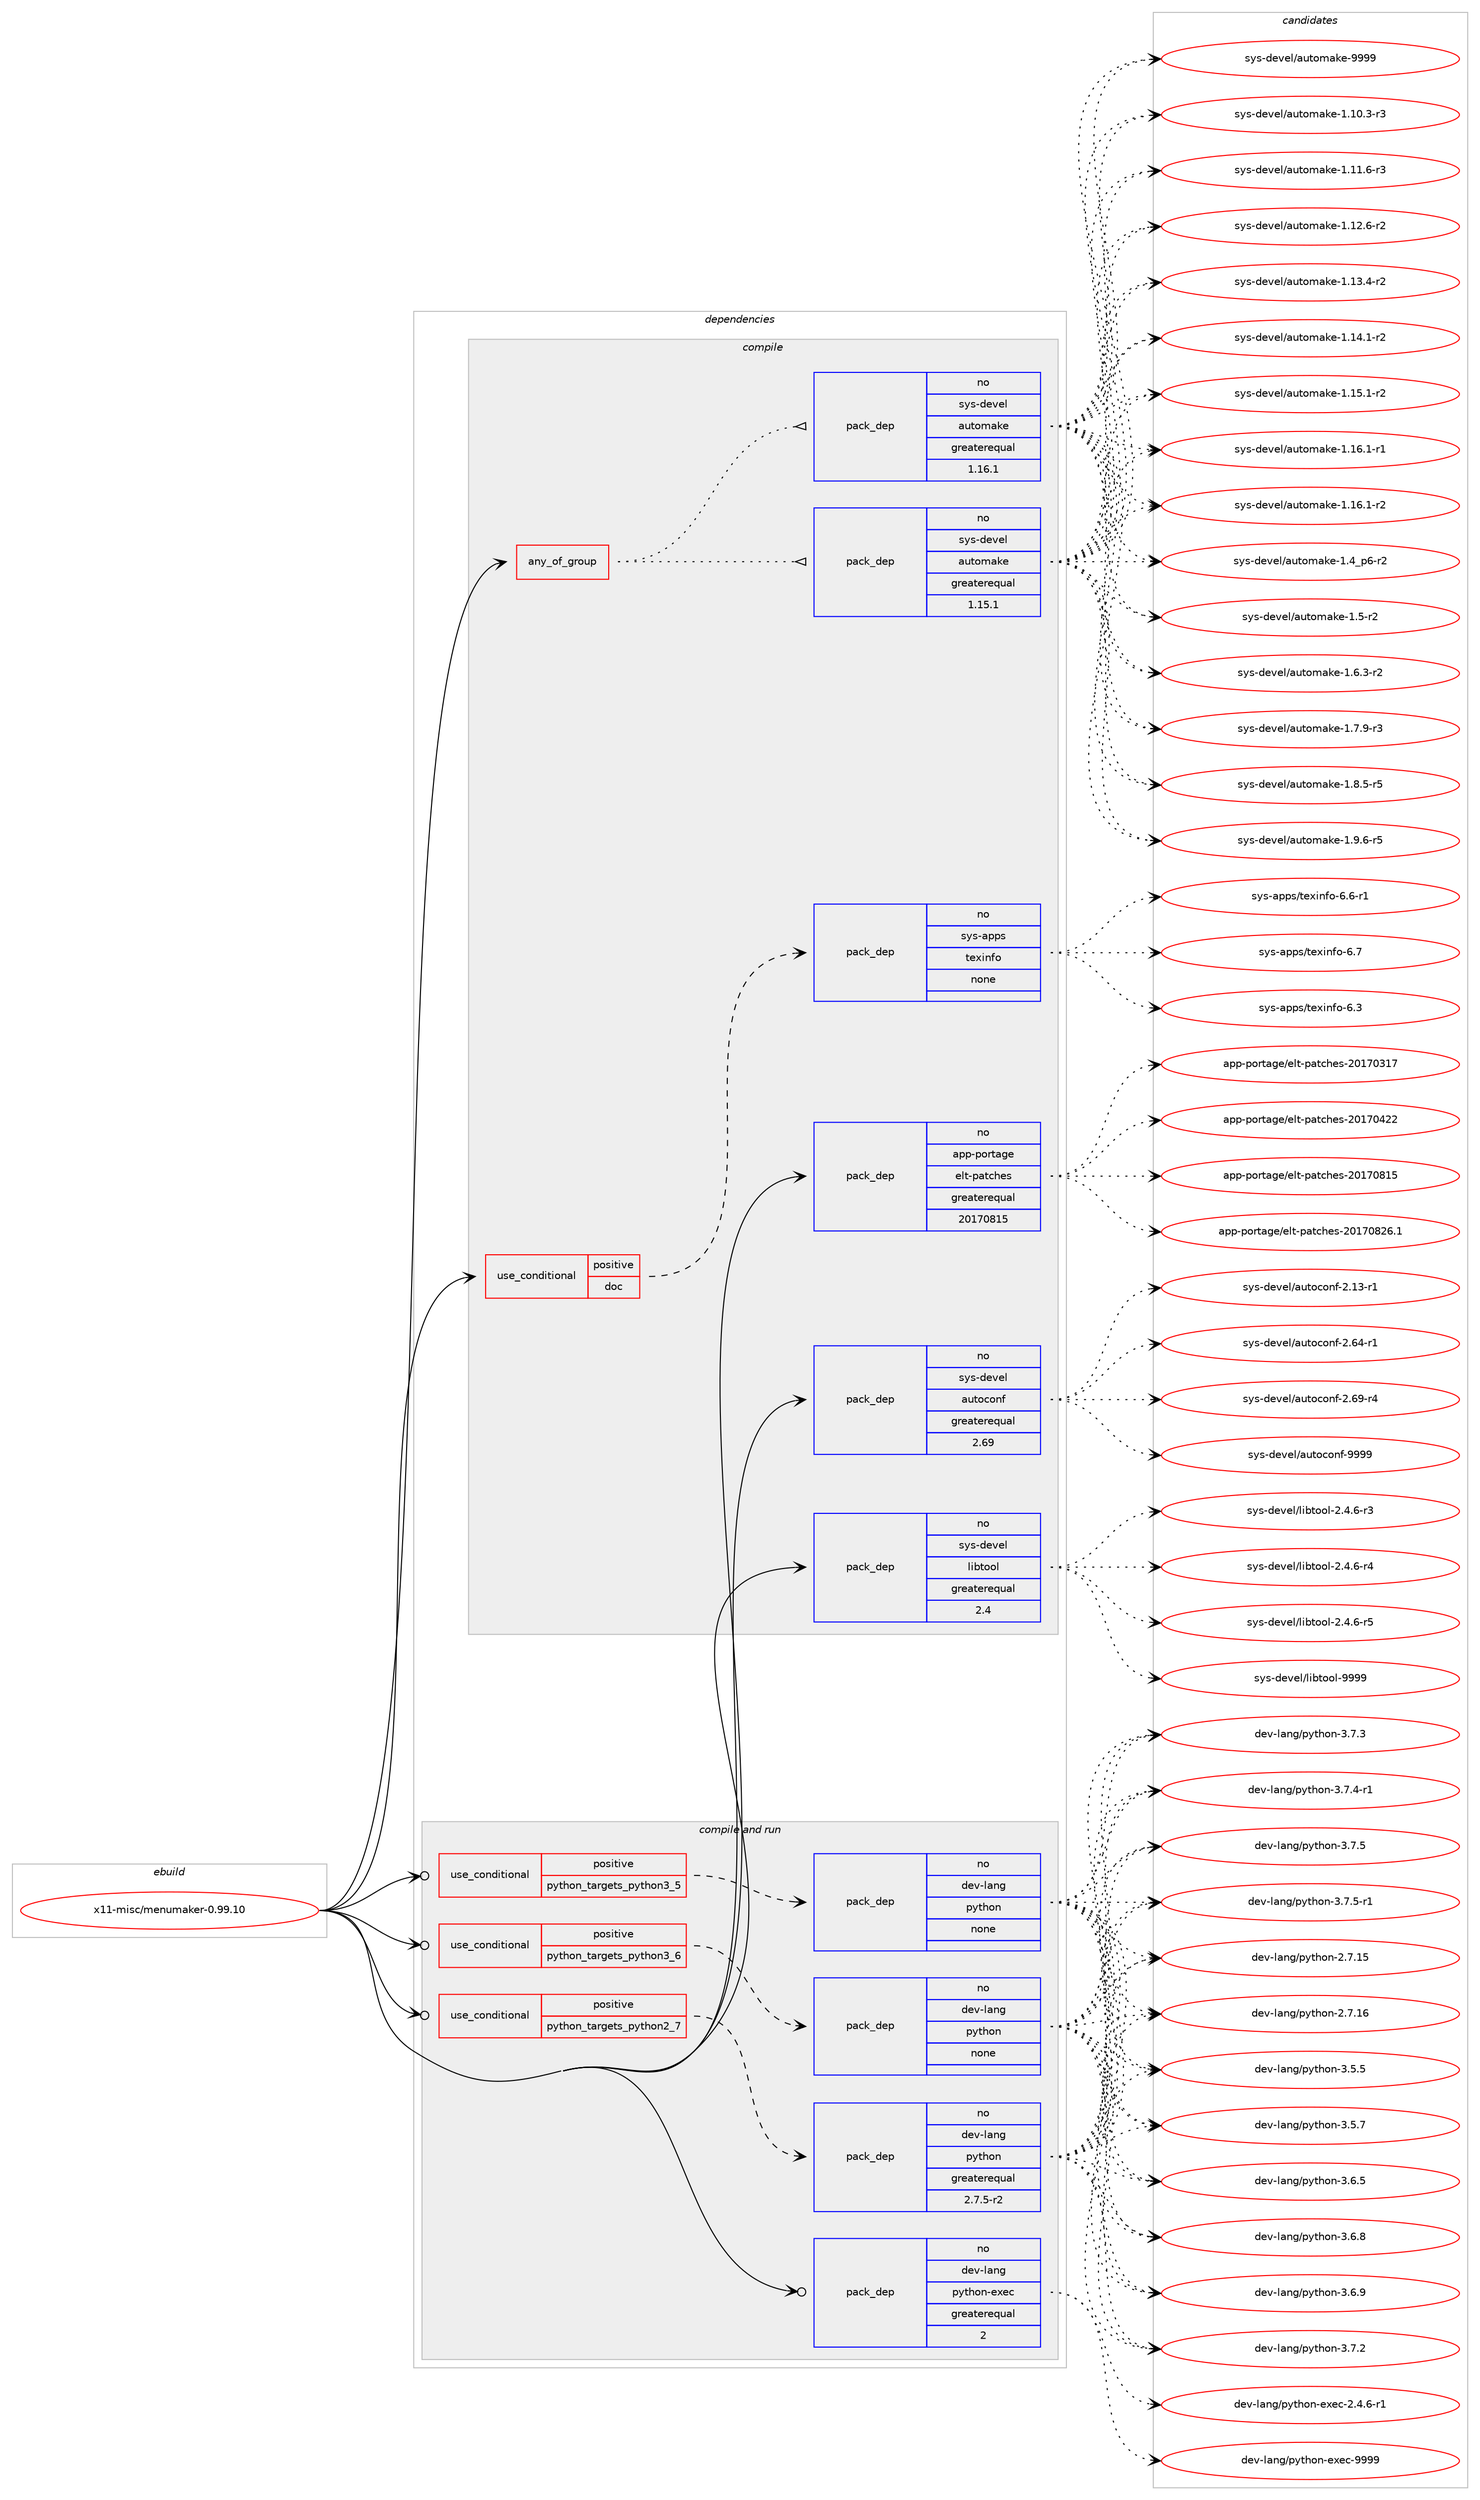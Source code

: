 digraph prolog {

# *************
# Graph options
# *************

newrank=true;
concentrate=true;
compound=true;
graph [rankdir=LR,fontname=Helvetica,fontsize=10,ranksep=1.5];#, ranksep=2.5, nodesep=0.2];
edge  [arrowhead=vee];
node  [fontname=Helvetica,fontsize=10];

# **********
# The ebuild
# **********

subgraph cluster_leftcol {
color=gray;
rank=same;
label=<<i>ebuild</i>>;
id [label="x11-misc/menumaker-0.99.10", color=red, width=4, href="../x11-misc/menumaker-0.99.10.svg"];
}

# ****************
# The dependencies
# ****************

subgraph cluster_midcol {
color=gray;
label=<<i>dependencies</i>>;
subgraph cluster_compile {
fillcolor="#eeeeee";
style=filled;
label=<<i>compile</i>>;
subgraph any16081 {
dependency919568 [label=<<TABLE BORDER="0" CELLBORDER="1" CELLSPACING="0" CELLPADDING="4"><TR><TD CELLPADDING="10">any_of_group</TD></TR></TABLE>>, shape=none, color=red];subgraph pack683079 {
dependency919569 [label=<<TABLE BORDER="0" CELLBORDER="1" CELLSPACING="0" CELLPADDING="4" WIDTH="220"><TR><TD ROWSPAN="6" CELLPADDING="30">pack_dep</TD></TR><TR><TD WIDTH="110">no</TD></TR><TR><TD>sys-devel</TD></TR><TR><TD>automake</TD></TR><TR><TD>greaterequal</TD></TR><TR><TD>1.16.1</TD></TR></TABLE>>, shape=none, color=blue];
}
dependency919568:e -> dependency919569:w [weight=20,style="dotted",arrowhead="oinv"];
subgraph pack683080 {
dependency919570 [label=<<TABLE BORDER="0" CELLBORDER="1" CELLSPACING="0" CELLPADDING="4" WIDTH="220"><TR><TD ROWSPAN="6" CELLPADDING="30">pack_dep</TD></TR><TR><TD WIDTH="110">no</TD></TR><TR><TD>sys-devel</TD></TR><TR><TD>automake</TD></TR><TR><TD>greaterequal</TD></TR><TR><TD>1.15.1</TD></TR></TABLE>>, shape=none, color=blue];
}
dependency919568:e -> dependency919570:w [weight=20,style="dotted",arrowhead="oinv"];
}
id:e -> dependency919568:w [weight=20,style="solid",arrowhead="vee"];
subgraph cond219817 {
dependency919571 [label=<<TABLE BORDER="0" CELLBORDER="1" CELLSPACING="0" CELLPADDING="4"><TR><TD ROWSPAN="3" CELLPADDING="10">use_conditional</TD></TR><TR><TD>positive</TD></TR><TR><TD>doc</TD></TR></TABLE>>, shape=none, color=red];
subgraph pack683081 {
dependency919572 [label=<<TABLE BORDER="0" CELLBORDER="1" CELLSPACING="0" CELLPADDING="4" WIDTH="220"><TR><TD ROWSPAN="6" CELLPADDING="30">pack_dep</TD></TR><TR><TD WIDTH="110">no</TD></TR><TR><TD>sys-apps</TD></TR><TR><TD>texinfo</TD></TR><TR><TD>none</TD></TR><TR><TD></TD></TR></TABLE>>, shape=none, color=blue];
}
dependency919571:e -> dependency919572:w [weight=20,style="dashed",arrowhead="vee"];
}
id:e -> dependency919571:w [weight=20,style="solid",arrowhead="vee"];
subgraph pack683082 {
dependency919573 [label=<<TABLE BORDER="0" CELLBORDER="1" CELLSPACING="0" CELLPADDING="4" WIDTH="220"><TR><TD ROWSPAN="6" CELLPADDING="30">pack_dep</TD></TR><TR><TD WIDTH="110">no</TD></TR><TR><TD>app-portage</TD></TR><TR><TD>elt-patches</TD></TR><TR><TD>greaterequal</TD></TR><TR><TD>20170815</TD></TR></TABLE>>, shape=none, color=blue];
}
id:e -> dependency919573:w [weight=20,style="solid",arrowhead="vee"];
subgraph pack683083 {
dependency919574 [label=<<TABLE BORDER="0" CELLBORDER="1" CELLSPACING="0" CELLPADDING="4" WIDTH="220"><TR><TD ROWSPAN="6" CELLPADDING="30">pack_dep</TD></TR><TR><TD WIDTH="110">no</TD></TR><TR><TD>sys-devel</TD></TR><TR><TD>autoconf</TD></TR><TR><TD>greaterequal</TD></TR><TR><TD>2.69</TD></TR></TABLE>>, shape=none, color=blue];
}
id:e -> dependency919574:w [weight=20,style="solid",arrowhead="vee"];
subgraph pack683084 {
dependency919575 [label=<<TABLE BORDER="0" CELLBORDER="1" CELLSPACING="0" CELLPADDING="4" WIDTH="220"><TR><TD ROWSPAN="6" CELLPADDING="30">pack_dep</TD></TR><TR><TD WIDTH="110">no</TD></TR><TR><TD>sys-devel</TD></TR><TR><TD>libtool</TD></TR><TR><TD>greaterequal</TD></TR><TR><TD>2.4</TD></TR></TABLE>>, shape=none, color=blue];
}
id:e -> dependency919575:w [weight=20,style="solid",arrowhead="vee"];
}
subgraph cluster_compileandrun {
fillcolor="#eeeeee";
style=filled;
label=<<i>compile and run</i>>;
subgraph cond219818 {
dependency919576 [label=<<TABLE BORDER="0" CELLBORDER="1" CELLSPACING="0" CELLPADDING="4"><TR><TD ROWSPAN="3" CELLPADDING="10">use_conditional</TD></TR><TR><TD>positive</TD></TR><TR><TD>python_targets_python2_7</TD></TR></TABLE>>, shape=none, color=red];
subgraph pack683085 {
dependency919577 [label=<<TABLE BORDER="0" CELLBORDER="1" CELLSPACING="0" CELLPADDING="4" WIDTH="220"><TR><TD ROWSPAN="6" CELLPADDING="30">pack_dep</TD></TR><TR><TD WIDTH="110">no</TD></TR><TR><TD>dev-lang</TD></TR><TR><TD>python</TD></TR><TR><TD>greaterequal</TD></TR><TR><TD>2.7.5-r2</TD></TR></TABLE>>, shape=none, color=blue];
}
dependency919576:e -> dependency919577:w [weight=20,style="dashed",arrowhead="vee"];
}
id:e -> dependency919576:w [weight=20,style="solid",arrowhead="odotvee"];
subgraph cond219819 {
dependency919578 [label=<<TABLE BORDER="0" CELLBORDER="1" CELLSPACING="0" CELLPADDING="4"><TR><TD ROWSPAN="3" CELLPADDING="10">use_conditional</TD></TR><TR><TD>positive</TD></TR><TR><TD>python_targets_python3_5</TD></TR></TABLE>>, shape=none, color=red];
subgraph pack683086 {
dependency919579 [label=<<TABLE BORDER="0" CELLBORDER="1" CELLSPACING="0" CELLPADDING="4" WIDTH="220"><TR><TD ROWSPAN="6" CELLPADDING="30">pack_dep</TD></TR><TR><TD WIDTH="110">no</TD></TR><TR><TD>dev-lang</TD></TR><TR><TD>python</TD></TR><TR><TD>none</TD></TR><TR><TD></TD></TR></TABLE>>, shape=none, color=blue];
}
dependency919578:e -> dependency919579:w [weight=20,style="dashed",arrowhead="vee"];
}
id:e -> dependency919578:w [weight=20,style="solid",arrowhead="odotvee"];
subgraph cond219820 {
dependency919580 [label=<<TABLE BORDER="0" CELLBORDER="1" CELLSPACING="0" CELLPADDING="4"><TR><TD ROWSPAN="3" CELLPADDING="10">use_conditional</TD></TR><TR><TD>positive</TD></TR><TR><TD>python_targets_python3_6</TD></TR></TABLE>>, shape=none, color=red];
subgraph pack683087 {
dependency919581 [label=<<TABLE BORDER="0" CELLBORDER="1" CELLSPACING="0" CELLPADDING="4" WIDTH="220"><TR><TD ROWSPAN="6" CELLPADDING="30">pack_dep</TD></TR><TR><TD WIDTH="110">no</TD></TR><TR><TD>dev-lang</TD></TR><TR><TD>python</TD></TR><TR><TD>none</TD></TR><TR><TD></TD></TR></TABLE>>, shape=none, color=blue];
}
dependency919580:e -> dependency919581:w [weight=20,style="dashed",arrowhead="vee"];
}
id:e -> dependency919580:w [weight=20,style="solid",arrowhead="odotvee"];
subgraph pack683088 {
dependency919582 [label=<<TABLE BORDER="0" CELLBORDER="1" CELLSPACING="0" CELLPADDING="4" WIDTH="220"><TR><TD ROWSPAN="6" CELLPADDING="30">pack_dep</TD></TR><TR><TD WIDTH="110">no</TD></TR><TR><TD>dev-lang</TD></TR><TR><TD>python-exec</TD></TR><TR><TD>greaterequal</TD></TR><TR><TD>2</TD></TR></TABLE>>, shape=none, color=blue];
}
id:e -> dependency919582:w [weight=20,style="solid",arrowhead="odotvee"];
}
subgraph cluster_run {
fillcolor="#eeeeee";
style=filled;
label=<<i>run</i>>;
}
}

# **************
# The candidates
# **************

subgraph cluster_choices {
rank=same;
color=gray;
label=<<i>candidates</i>>;

subgraph choice683079 {
color=black;
nodesep=1;
choice11512111545100101118101108479711711611110997107101454946494846514511451 [label="sys-devel/automake-1.10.3-r3", color=red, width=4,href="../sys-devel/automake-1.10.3-r3.svg"];
choice11512111545100101118101108479711711611110997107101454946494946544511451 [label="sys-devel/automake-1.11.6-r3", color=red, width=4,href="../sys-devel/automake-1.11.6-r3.svg"];
choice11512111545100101118101108479711711611110997107101454946495046544511450 [label="sys-devel/automake-1.12.6-r2", color=red, width=4,href="../sys-devel/automake-1.12.6-r2.svg"];
choice11512111545100101118101108479711711611110997107101454946495146524511450 [label="sys-devel/automake-1.13.4-r2", color=red, width=4,href="../sys-devel/automake-1.13.4-r2.svg"];
choice11512111545100101118101108479711711611110997107101454946495246494511450 [label="sys-devel/automake-1.14.1-r2", color=red, width=4,href="../sys-devel/automake-1.14.1-r2.svg"];
choice11512111545100101118101108479711711611110997107101454946495346494511450 [label="sys-devel/automake-1.15.1-r2", color=red, width=4,href="../sys-devel/automake-1.15.1-r2.svg"];
choice11512111545100101118101108479711711611110997107101454946495446494511449 [label="sys-devel/automake-1.16.1-r1", color=red, width=4,href="../sys-devel/automake-1.16.1-r1.svg"];
choice11512111545100101118101108479711711611110997107101454946495446494511450 [label="sys-devel/automake-1.16.1-r2", color=red, width=4,href="../sys-devel/automake-1.16.1-r2.svg"];
choice115121115451001011181011084797117116111109971071014549465295112544511450 [label="sys-devel/automake-1.4_p6-r2", color=red, width=4,href="../sys-devel/automake-1.4_p6-r2.svg"];
choice11512111545100101118101108479711711611110997107101454946534511450 [label="sys-devel/automake-1.5-r2", color=red, width=4,href="../sys-devel/automake-1.5-r2.svg"];
choice115121115451001011181011084797117116111109971071014549465446514511450 [label="sys-devel/automake-1.6.3-r2", color=red, width=4,href="../sys-devel/automake-1.6.3-r2.svg"];
choice115121115451001011181011084797117116111109971071014549465546574511451 [label="sys-devel/automake-1.7.9-r3", color=red, width=4,href="../sys-devel/automake-1.7.9-r3.svg"];
choice115121115451001011181011084797117116111109971071014549465646534511453 [label="sys-devel/automake-1.8.5-r5", color=red, width=4,href="../sys-devel/automake-1.8.5-r5.svg"];
choice115121115451001011181011084797117116111109971071014549465746544511453 [label="sys-devel/automake-1.9.6-r5", color=red, width=4,href="../sys-devel/automake-1.9.6-r5.svg"];
choice115121115451001011181011084797117116111109971071014557575757 [label="sys-devel/automake-9999", color=red, width=4,href="../sys-devel/automake-9999.svg"];
dependency919569:e -> choice11512111545100101118101108479711711611110997107101454946494846514511451:w [style=dotted,weight="100"];
dependency919569:e -> choice11512111545100101118101108479711711611110997107101454946494946544511451:w [style=dotted,weight="100"];
dependency919569:e -> choice11512111545100101118101108479711711611110997107101454946495046544511450:w [style=dotted,weight="100"];
dependency919569:e -> choice11512111545100101118101108479711711611110997107101454946495146524511450:w [style=dotted,weight="100"];
dependency919569:e -> choice11512111545100101118101108479711711611110997107101454946495246494511450:w [style=dotted,weight="100"];
dependency919569:e -> choice11512111545100101118101108479711711611110997107101454946495346494511450:w [style=dotted,weight="100"];
dependency919569:e -> choice11512111545100101118101108479711711611110997107101454946495446494511449:w [style=dotted,weight="100"];
dependency919569:e -> choice11512111545100101118101108479711711611110997107101454946495446494511450:w [style=dotted,weight="100"];
dependency919569:e -> choice115121115451001011181011084797117116111109971071014549465295112544511450:w [style=dotted,weight="100"];
dependency919569:e -> choice11512111545100101118101108479711711611110997107101454946534511450:w [style=dotted,weight="100"];
dependency919569:e -> choice115121115451001011181011084797117116111109971071014549465446514511450:w [style=dotted,weight="100"];
dependency919569:e -> choice115121115451001011181011084797117116111109971071014549465546574511451:w [style=dotted,weight="100"];
dependency919569:e -> choice115121115451001011181011084797117116111109971071014549465646534511453:w [style=dotted,weight="100"];
dependency919569:e -> choice115121115451001011181011084797117116111109971071014549465746544511453:w [style=dotted,weight="100"];
dependency919569:e -> choice115121115451001011181011084797117116111109971071014557575757:w [style=dotted,weight="100"];
}
subgraph choice683080 {
color=black;
nodesep=1;
choice11512111545100101118101108479711711611110997107101454946494846514511451 [label="sys-devel/automake-1.10.3-r3", color=red, width=4,href="../sys-devel/automake-1.10.3-r3.svg"];
choice11512111545100101118101108479711711611110997107101454946494946544511451 [label="sys-devel/automake-1.11.6-r3", color=red, width=4,href="../sys-devel/automake-1.11.6-r3.svg"];
choice11512111545100101118101108479711711611110997107101454946495046544511450 [label="sys-devel/automake-1.12.6-r2", color=red, width=4,href="../sys-devel/automake-1.12.6-r2.svg"];
choice11512111545100101118101108479711711611110997107101454946495146524511450 [label="sys-devel/automake-1.13.4-r2", color=red, width=4,href="../sys-devel/automake-1.13.4-r2.svg"];
choice11512111545100101118101108479711711611110997107101454946495246494511450 [label="sys-devel/automake-1.14.1-r2", color=red, width=4,href="../sys-devel/automake-1.14.1-r2.svg"];
choice11512111545100101118101108479711711611110997107101454946495346494511450 [label="sys-devel/automake-1.15.1-r2", color=red, width=4,href="../sys-devel/automake-1.15.1-r2.svg"];
choice11512111545100101118101108479711711611110997107101454946495446494511449 [label="sys-devel/automake-1.16.1-r1", color=red, width=4,href="../sys-devel/automake-1.16.1-r1.svg"];
choice11512111545100101118101108479711711611110997107101454946495446494511450 [label="sys-devel/automake-1.16.1-r2", color=red, width=4,href="../sys-devel/automake-1.16.1-r2.svg"];
choice115121115451001011181011084797117116111109971071014549465295112544511450 [label="sys-devel/automake-1.4_p6-r2", color=red, width=4,href="../sys-devel/automake-1.4_p6-r2.svg"];
choice11512111545100101118101108479711711611110997107101454946534511450 [label="sys-devel/automake-1.5-r2", color=red, width=4,href="../sys-devel/automake-1.5-r2.svg"];
choice115121115451001011181011084797117116111109971071014549465446514511450 [label="sys-devel/automake-1.6.3-r2", color=red, width=4,href="../sys-devel/automake-1.6.3-r2.svg"];
choice115121115451001011181011084797117116111109971071014549465546574511451 [label="sys-devel/automake-1.7.9-r3", color=red, width=4,href="../sys-devel/automake-1.7.9-r3.svg"];
choice115121115451001011181011084797117116111109971071014549465646534511453 [label="sys-devel/automake-1.8.5-r5", color=red, width=4,href="../sys-devel/automake-1.8.5-r5.svg"];
choice115121115451001011181011084797117116111109971071014549465746544511453 [label="sys-devel/automake-1.9.6-r5", color=red, width=4,href="../sys-devel/automake-1.9.6-r5.svg"];
choice115121115451001011181011084797117116111109971071014557575757 [label="sys-devel/automake-9999", color=red, width=4,href="../sys-devel/automake-9999.svg"];
dependency919570:e -> choice11512111545100101118101108479711711611110997107101454946494846514511451:w [style=dotted,weight="100"];
dependency919570:e -> choice11512111545100101118101108479711711611110997107101454946494946544511451:w [style=dotted,weight="100"];
dependency919570:e -> choice11512111545100101118101108479711711611110997107101454946495046544511450:w [style=dotted,weight="100"];
dependency919570:e -> choice11512111545100101118101108479711711611110997107101454946495146524511450:w [style=dotted,weight="100"];
dependency919570:e -> choice11512111545100101118101108479711711611110997107101454946495246494511450:w [style=dotted,weight="100"];
dependency919570:e -> choice11512111545100101118101108479711711611110997107101454946495346494511450:w [style=dotted,weight="100"];
dependency919570:e -> choice11512111545100101118101108479711711611110997107101454946495446494511449:w [style=dotted,weight="100"];
dependency919570:e -> choice11512111545100101118101108479711711611110997107101454946495446494511450:w [style=dotted,weight="100"];
dependency919570:e -> choice115121115451001011181011084797117116111109971071014549465295112544511450:w [style=dotted,weight="100"];
dependency919570:e -> choice11512111545100101118101108479711711611110997107101454946534511450:w [style=dotted,weight="100"];
dependency919570:e -> choice115121115451001011181011084797117116111109971071014549465446514511450:w [style=dotted,weight="100"];
dependency919570:e -> choice115121115451001011181011084797117116111109971071014549465546574511451:w [style=dotted,weight="100"];
dependency919570:e -> choice115121115451001011181011084797117116111109971071014549465646534511453:w [style=dotted,weight="100"];
dependency919570:e -> choice115121115451001011181011084797117116111109971071014549465746544511453:w [style=dotted,weight="100"];
dependency919570:e -> choice115121115451001011181011084797117116111109971071014557575757:w [style=dotted,weight="100"];
}
subgraph choice683081 {
color=black;
nodesep=1;
choice11512111545971121121154711610112010511010211145544651 [label="sys-apps/texinfo-6.3", color=red, width=4,href="../sys-apps/texinfo-6.3.svg"];
choice115121115459711211211547116101120105110102111455446544511449 [label="sys-apps/texinfo-6.6-r1", color=red, width=4,href="../sys-apps/texinfo-6.6-r1.svg"];
choice11512111545971121121154711610112010511010211145544655 [label="sys-apps/texinfo-6.7", color=red, width=4,href="../sys-apps/texinfo-6.7.svg"];
dependency919572:e -> choice11512111545971121121154711610112010511010211145544651:w [style=dotted,weight="100"];
dependency919572:e -> choice115121115459711211211547116101120105110102111455446544511449:w [style=dotted,weight="100"];
dependency919572:e -> choice11512111545971121121154711610112010511010211145544655:w [style=dotted,weight="100"];
}
subgraph choice683082 {
color=black;
nodesep=1;
choice97112112451121111141169710310147101108116451129711699104101115455048495548514955 [label="app-portage/elt-patches-20170317", color=red, width=4,href="../app-portage/elt-patches-20170317.svg"];
choice97112112451121111141169710310147101108116451129711699104101115455048495548525050 [label="app-portage/elt-patches-20170422", color=red, width=4,href="../app-portage/elt-patches-20170422.svg"];
choice97112112451121111141169710310147101108116451129711699104101115455048495548564953 [label="app-portage/elt-patches-20170815", color=red, width=4,href="../app-portage/elt-patches-20170815.svg"];
choice971121124511211111411697103101471011081164511297116991041011154550484955485650544649 [label="app-portage/elt-patches-20170826.1", color=red, width=4,href="../app-portage/elt-patches-20170826.1.svg"];
dependency919573:e -> choice97112112451121111141169710310147101108116451129711699104101115455048495548514955:w [style=dotted,weight="100"];
dependency919573:e -> choice97112112451121111141169710310147101108116451129711699104101115455048495548525050:w [style=dotted,weight="100"];
dependency919573:e -> choice97112112451121111141169710310147101108116451129711699104101115455048495548564953:w [style=dotted,weight="100"];
dependency919573:e -> choice971121124511211111411697103101471011081164511297116991041011154550484955485650544649:w [style=dotted,weight="100"];
}
subgraph choice683083 {
color=black;
nodesep=1;
choice1151211154510010111810110847971171161119911111010245504649514511449 [label="sys-devel/autoconf-2.13-r1", color=red, width=4,href="../sys-devel/autoconf-2.13-r1.svg"];
choice1151211154510010111810110847971171161119911111010245504654524511449 [label="sys-devel/autoconf-2.64-r1", color=red, width=4,href="../sys-devel/autoconf-2.64-r1.svg"];
choice1151211154510010111810110847971171161119911111010245504654574511452 [label="sys-devel/autoconf-2.69-r4", color=red, width=4,href="../sys-devel/autoconf-2.69-r4.svg"];
choice115121115451001011181011084797117116111991111101024557575757 [label="sys-devel/autoconf-9999", color=red, width=4,href="../sys-devel/autoconf-9999.svg"];
dependency919574:e -> choice1151211154510010111810110847971171161119911111010245504649514511449:w [style=dotted,weight="100"];
dependency919574:e -> choice1151211154510010111810110847971171161119911111010245504654524511449:w [style=dotted,weight="100"];
dependency919574:e -> choice1151211154510010111810110847971171161119911111010245504654574511452:w [style=dotted,weight="100"];
dependency919574:e -> choice115121115451001011181011084797117116111991111101024557575757:w [style=dotted,weight="100"];
}
subgraph choice683084 {
color=black;
nodesep=1;
choice1151211154510010111810110847108105981161111111084550465246544511451 [label="sys-devel/libtool-2.4.6-r3", color=red, width=4,href="../sys-devel/libtool-2.4.6-r3.svg"];
choice1151211154510010111810110847108105981161111111084550465246544511452 [label="sys-devel/libtool-2.4.6-r4", color=red, width=4,href="../sys-devel/libtool-2.4.6-r4.svg"];
choice1151211154510010111810110847108105981161111111084550465246544511453 [label="sys-devel/libtool-2.4.6-r5", color=red, width=4,href="../sys-devel/libtool-2.4.6-r5.svg"];
choice1151211154510010111810110847108105981161111111084557575757 [label="sys-devel/libtool-9999", color=red, width=4,href="../sys-devel/libtool-9999.svg"];
dependency919575:e -> choice1151211154510010111810110847108105981161111111084550465246544511451:w [style=dotted,weight="100"];
dependency919575:e -> choice1151211154510010111810110847108105981161111111084550465246544511452:w [style=dotted,weight="100"];
dependency919575:e -> choice1151211154510010111810110847108105981161111111084550465246544511453:w [style=dotted,weight="100"];
dependency919575:e -> choice1151211154510010111810110847108105981161111111084557575757:w [style=dotted,weight="100"];
}
subgraph choice683085 {
color=black;
nodesep=1;
choice10010111845108971101034711212111610411111045504655464953 [label="dev-lang/python-2.7.15", color=red, width=4,href="../dev-lang/python-2.7.15.svg"];
choice10010111845108971101034711212111610411111045504655464954 [label="dev-lang/python-2.7.16", color=red, width=4,href="../dev-lang/python-2.7.16.svg"];
choice100101118451089711010347112121116104111110455146534653 [label="dev-lang/python-3.5.5", color=red, width=4,href="../dev-lang/python-3.5.5.svg"];
choice100101118451089711010347112121116104111110455146534655 [label="dev-lang/python-3.5.7", color=red, width=4,href="../dev-lang/python-3.5.7.svg"];
choice100101118451089711010347112121116104111110455146544653 [label="dev-lang/python-3.6.5", color=red, width=4,href="../dev-lang/python-3.6.5.svg"];
choice100101118451089711010347112121116104111110455146544656 [label="dev-lang/python-3.6.8", color=red, width=4,href="../dev-lang/python-3.6.8.svg"];
choice100101118451089711010347112121116104111110455146544657 [label="dev-lang/python-3.6.9", color=red, width=4,href="../dev-lang/python-3.6.9.svg"];
choice100101118451089711010347112121116104111110455146554650 [label="dev-lang/python-3.7.2", color=red, width=4,href="../dev-lang/python-3.7.2.svg"];
choice100101118451089711010347112121116104111110455146554651 [label="dev-lang/python-3.7.3", color=red, width=4,href="../dev-lang/python-3.7.3.svg"];
choice1001011184510897110103471121211161041111104551465546524511449 [label="dev-lang/python-3.7.4-r1", color=red, width=4,href="../dev-lang/python-3.7.4-r1.svg"];
choice100101118451089711010347112121116104111110455146554653 [label="dev-lang/python-3.7.5", color=red, width=4,href="../dev-lang/python-3.7.5.svg"];
choice1001011184510897110103471121211161041111104551465546534511449 [label="dev-lang/python-3.7.5-r1", color=red, width=4,href="../dev-lang/python-3.7.5-r1.svg"];
dependency919577:e -> choice10010111845108971101034711212111610411111045504655464953:w [style=dotted,weight="100"];
dependency919577:e -> choice10010111845108971101034711212111610411111045504655464954:w [style=dotted,weight="100"];
dependency919577:e -> choice100101118451089711010347112121116104111110455146534653:w [style=dotted,weight="100"];
dependency919577:e -> choice100101118451089711010347112121116104111110455146534655:w [style=dotted,weight="100"];
dependency919577:e -> choice100101118451089711010347112121116104111110455146544653:w [style=dotted,weight="100"];
dependency919577:e -> choice100101118451089711010347112121116104111110455146544656:w [style=dotted,weight="100"];
dependency919577:e -> choice100101118451089711010347112121116104111110455146544657:w [style=dotted,weight="100"];
dependency919577:e -> choice100101118451089711010347112121116104111110455146554650:w [style=dotted,weight="100"];
dependency919577:e -> choice100101118451089711010347112121116104111110455146554651:w [style=dotted,weight="100"];
dependency919577:e -> choice1001011184510897110103471121211161041111104551465546524511449:w [style=dotted,weight="100"];
dependency919577:e -> choice100101118451089711010347112121116104111110455146554653:w [style=dotted,weight="100"];
dependency919577:e -> choice1001011184510897110103471121211161041111104551465546534511449:w [style=dotted,weight="100"];
}
subgraph choice683086 {
color=black;
nodesep=1;
choice10010111845108971101034711212111610411111045504655464953 [label="dev-lang/python-2.7.15", color=red, width=4,href="../dev-lang/python-2.7.15.svg"];
choice10010111845108971101034711212111610411111045504655464954 [label="dev-lang/python-2.7.16", color=red, width=4,href="../dev-lang/python-2.7.16.svg"];
choice100101118451089711010347112121116104111110455146534653 [label="dev-lang/python-3.5.5", color=red, width=4,href="../dev-lang/python-3.5.5.svg"];
choice100101118451089711010347112121116104111110455146534655 [label="dev-lang/python-3.5.7", color=red, width=4,href="../dev-lang/python-3.5.7.svg"];
choice100101118451089711010347112121116104111110455146544653 [label="dev-lang/python-3.6.5", color=red, width=4,href="../dev-lang/python-3.6.5.svg"];
choice100101118451089711010347112121116104111110455146544656 [label="dev-lang/python-3.6.8", color=red, width=4,href="../dev-lang/python-3.6.8.svg"];
choice100101118451089711010347112121116104111110455146544657 [label="dev-lang/python-3.6.9", color=red, width=4,href="../dev-lang/python-3.6.9.svg"];
choice100101118451089711010347112121116104111110455146554650 [label="dev-lang/python-3.7.2", color=red, width=4,href="../dev-lang/python-3.7.2.svg"];
choice100101118451089711010347112121116104111110455146554651 [label="dev-lang/python-3.7.3", color=red, width=4,href="../dev-lang/python-3.7.3.svg"];
choice1001011184510897110103471121211161041111104551465546524511449 [label="dev-lang/python-3.7.4-r1", color=red, width=4,href="../dev-lang/python-3.7.4-r1.svg"];
choice100101118451089711010347112121116104111110455146554653 [label="dev-lang/python-3.7.5", color=red, width=4,href="../dev-lang/python-3.7.5.svg"];
choice1001011184510897110103471121211161041111104551465546534511449 [label="dev-lang/python-3.7.5-r1", color=red, width=4,href="../dev-lang/python-3.7.5-r1.svg"];
dependency919579:e -> choice10010111845108971101034711212111610411111045504655464953:w [style=dotted,weight="100"];
dependency919579:e -> choice10010111845108971101034711212111610411111045504655464954:w [style=dotted,weight="100"];
dependency919579:e -> choice100101118451089711010347112121116104111110455146534653:w [style=dotted,weight="100"];
dependency919579:e -> choice100101118451089711010347112121116104111110455146534655:w [style=dotted,weight="100"];
dependency919579:e -> choice100101118451089711010347112121116104111110455146544653:w [style=dotted,weight="100"];
dependency919579:e -> choice100101118451089711010347112121116104111110455146544656:w [style=dotted,weight="100"];
dependency919579:e -> choice100101118451089711010347112121116104111110455146544657:w [style=dotted,weight="100"];
dependency919579:e -> choice100101118451089711010347112121116104111110455146554650:w [style=dotted,weight="100"];
dependency919579:e -> choice100101118451089711010347112121116104111110455146554651:w [style=dotted,weight="100"];
dependency919579:e -> choice1001011184510897110103471121211161041111104551465546524511449:w [style=dotted,weight="100"];
dependency919579:e -> choice100101118451089711010347112121116104111110455146554653:w [style=dotted,weight="100"];
dependency919579:e -> choice1001011184510897110103471121211161041111104551465546534511449:w [style=dotted,weight="100"];
}
subgraph choice683087 {
color=black;
nodesep=1;
choice10010111845108971101034711212111610411111045504655464953 [label="dev-lang/python-2.7.15", color=red, width=4,href="../dev-lang/python-2.7.15.svg"];
choice10010111845108971101034711212111610411111045504655464954 [label="dev-lang/python-2.7.16", color=red, width=4,href="../dev-lang/python-2.7.16.svg"];
choice100101118451089711010347112121116104111110455146534653 [label="dev-lang/python-3.5.5", color=red, width=4,href="../dev-lang/python-3.5.5.svg"];
choice100101118451089711010347112121116104111110455146534655 [label="dev-lang/python-3.5.7", color=red, width=4,href="../dev-lang/python-3.5.7.svg"];
choice100101118451089711010347112121116104111110455146544653 [label="dev-lang/python-3.6.5", color=red, width=4,href="../dev-lang/python-3.6.5.svg"];
choice100101118451089711010347112121116104111110455146544656 [label="dev-lang/python-3.6.8", color=red, width=4,href="../dev-lang/python-3.6.8.svg"];
choice100101118451089711010347112121116104111110455146544657 [label="dev-lang/python-3.6.9", color=red, width=4,href="../dev-lang/python-3.6.9.svg"];
choice100101118451089711010347112121116104111110455146554650 [label="dev-lang/python-3.7.2", color=red, width=4,href="../dev-lang/python-3.7.2.svg"];
choice100101118451089711010347112121116104111110455146554651 [label="dev-lang/python-3.7.3", color=red, width=4,href="../dev-lang/python-3.7.3.svg"];
choice1001011184510897110103471121211161041111104551465546524511449 [label="dev-lang/python-3.7.4-r1", color=red, width=4,href="../dev-lang/python-3.7.4-r1.svg"];
choice100101118451089711010347112121116104111110455146554653 [label="dev-lang/python-3.7.5", color=red, width=4,href="../dev-lang/python-3.7.5.svg"];
choice1001011184510897110103471121211161041111104551465546534511449 [label="dev-lang/python-3.7.5-r1", color=red, width=4,href="../dev-lang/python-3.7.5-r1.svg"];
dependency919581:e -> choice10010111845108971101034711212111610411111045504655464953:w [style=dotted,weight="100"];
dependency919581:e -> choice10010111845108971101034711212111610411111045504655464954:w [style=dotted,weight="100"];
dependency919581:e -> choice100101118451089711010347112121116104111110455146534653:w [style=dotted,weight="100"];
dependency919581:e -> choice100101118451089711010347112121116104111110455146534655:w [style=dotted,weight="100"];
dependency919581:e -> choice100101118451089711010347112121116104111110455146544653:w [style=dotted,weight="100"];
dependency919581:e -> choice100101118451089711010347112121116104111110455146544656:w [style=dotted,weight="100"];
dependency919581:e -> choice100101118451089711010347112121116104111110455146544657:w [style=dotted,weight="100"];
dependency919581:e -> choice100101118451089711010347112121116104111110455146554650:w [style=dotted,weight="100"];
dependency919581:e -> choice100101118451089711010347112121116104111110455146554651:w [style=dotted,weight="100"];
dependency919581:e -> choice1001011184510897110103471121211161041111104551465546524511449:w [style=dotted,weight="100"];
dependency919581:e -> choice100101118451089711010347112121116104111110455146554653:w [style=dotted,weight="100"];
dependency919581:e -> choice1001011184510897110103471121211161041111104551465546534511449:w [style=dotted,weight="100"];
}
subgraph choice683088 {
color=black;
nodesep=1;
choice10010111845108971101034711212111610411111045101120101994550465246544511449 [label="dev-lang/python-exec-2.4.6-r1", color=red, width=4,href="../dev-lang/python-exec-2.4.6-r1.svg"];
choice10010111845108971101034711212111610411111045101120101994557575757 [label="dev-lang/python-exec-9999", color=red, width=4,href="../dev-lang/python-exec-9999.svg"];
dependency919582:e -> choice10010111845108971101034711212111610411111045101120101994550465246544511449:w [style=dotted,weight="100"];
dependency919582:e -> choice10010111845108971101034711212111610411111045101120101994557575757:w [style=dotted,weight="100"];
}
}

}
